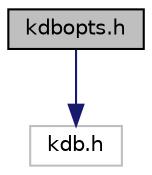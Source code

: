 digraph "kdbopts.h"
{
 // LATEX_PDF_SIZE
  edge [fontname="Helvetica",fontsize="10",labelfontname="Helvetica",labelfontsize="10"];
  node [fontname="Helvetica",fontsize="10",shape=record];
  Node1 [label="kdbopts.h",height=0.2,width=0.4,color="black", fillcolor="grey75", style="filled", fontcolor="black",tooltip="INTERNAL header for libelektra-opts."];
  Node1 -> Node2 [color="midnightblue",fontsize="10",style="solid",fontname="Helvetica"];
  Node2 [label="kdb.h",height=0.2,width=0.4,color="grey75", fillcolor="white", style="filled",tooltip=" "];
}
